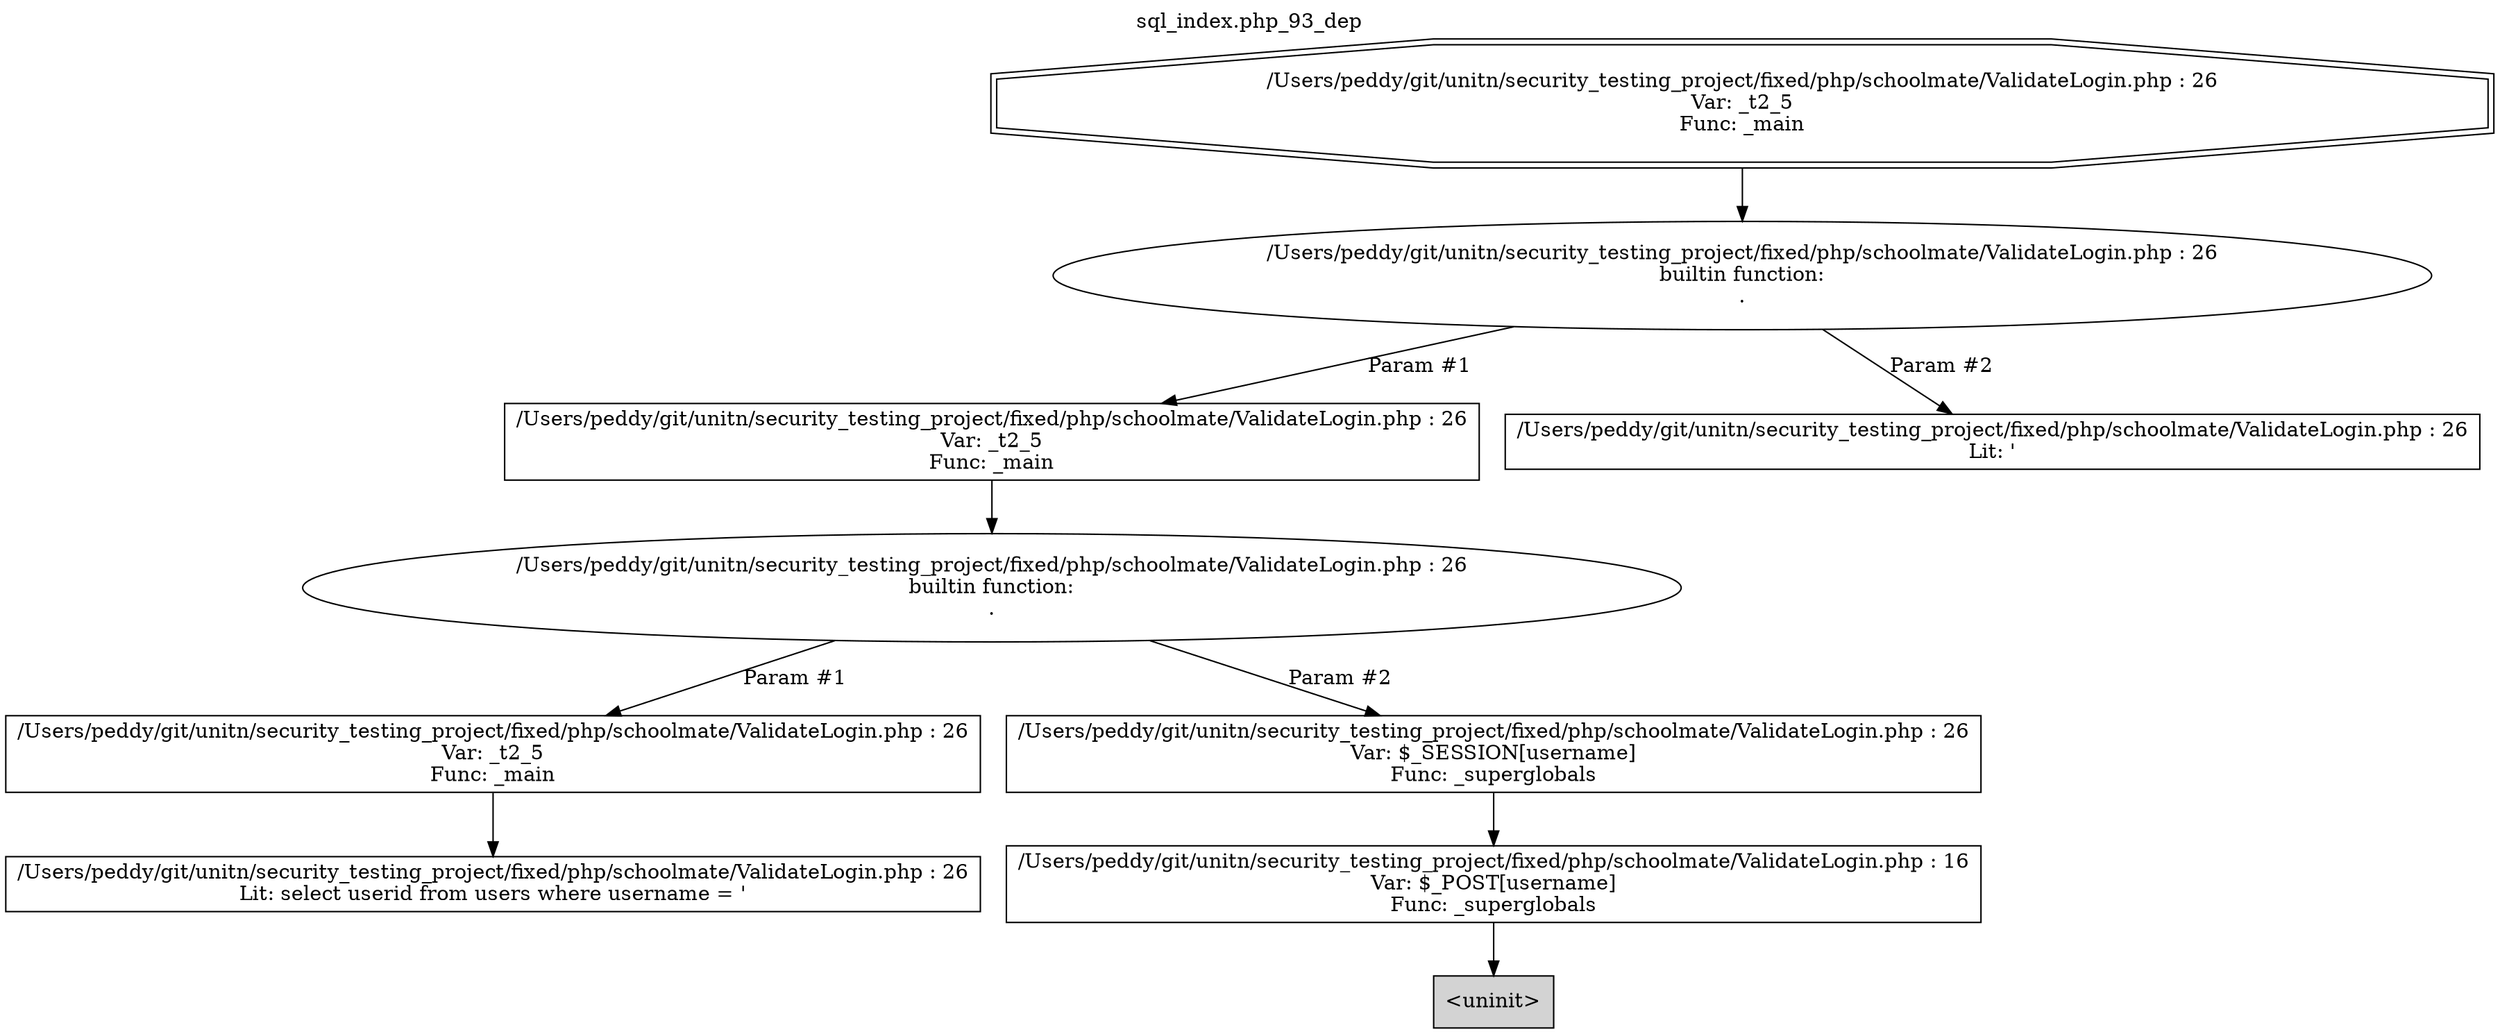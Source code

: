 digraph cfg {
  label="sql_index.php_93_dep";
  labelloc=t;
  n1 [shape=doubleoctagon, label="/Users/peddy/git/unitn/security_testing_project/fixed/php/schoolmate/ValidateLogin.php : 26\nVar: _t2_5\nFunc: _main\n"];
  n2 [shape=ellipse, label="/Users/peddy/git/unitn/security_testing_project/fixed/php/schoolmate/ValidateLogin.php : 26\nbuiltin function:\n.\n"];
  n3 [shape=box, label="/Users/peddy/git/unitn/security_testing_project/fixed/php/schoolmate/ValidateLogin.php : 26\nVar: _t2_5\nFunc: _main\n"];
  n4 [shape=ellipse, label="/Users/peddy/git/unitn/security_testing_project/fixed/php/schoolmate/ValidateLogin.php : 26\nbuiltin function:\n.\n"];
  n5 [shape=box, label="/Users/peddy/git/unitn/security_testing_project/fixed/php/schoolmate/ValidateLogin.php : 26\nVar: _t2_5\nFunc: _main\n"];
  n6 [shape=box, label="/Users/peddy/git/unitn/security_testing_project/fixed/php/schoolmate/ValidateLogin.php : 26\nLit: select userid from users where username = '\n"];
  n7 [shape=box, label="/Users/peddy/git/unitn/security_testing_project/fixed/php/schoolmate/ValidateLogin.php : 26\nVar: $_SESSION[username]\nFunc: _superglobals\n"];
  n8 [shape=box, label="/Users/peddy/git/unitn/security_testing_project/fixed/php/schoolmate/ValidateLogin.php : 16\nVar: $_POST[username]\nFunc: _superglobals\n"];
  n9 [shape=box, label="<uninit>",style=filled];
  n10 [shape=box, label="/Users/peddy/git/unitn/security_testing_project/fixed/php/schoolmate/ValidateLogin.php : 26\nLit: '\n"];
  n1 -> n2;
  n3 -> n4;
  n5 -> n6;
  n4 -> n5[label="Param #1"];
  n4 -> n7[label="Param #2"];
  n8 -> n9;
  n7 -> n8;
  n2 -> n3[label="Param #1"];
  n2 -> n10[label="Param #2"];
}
